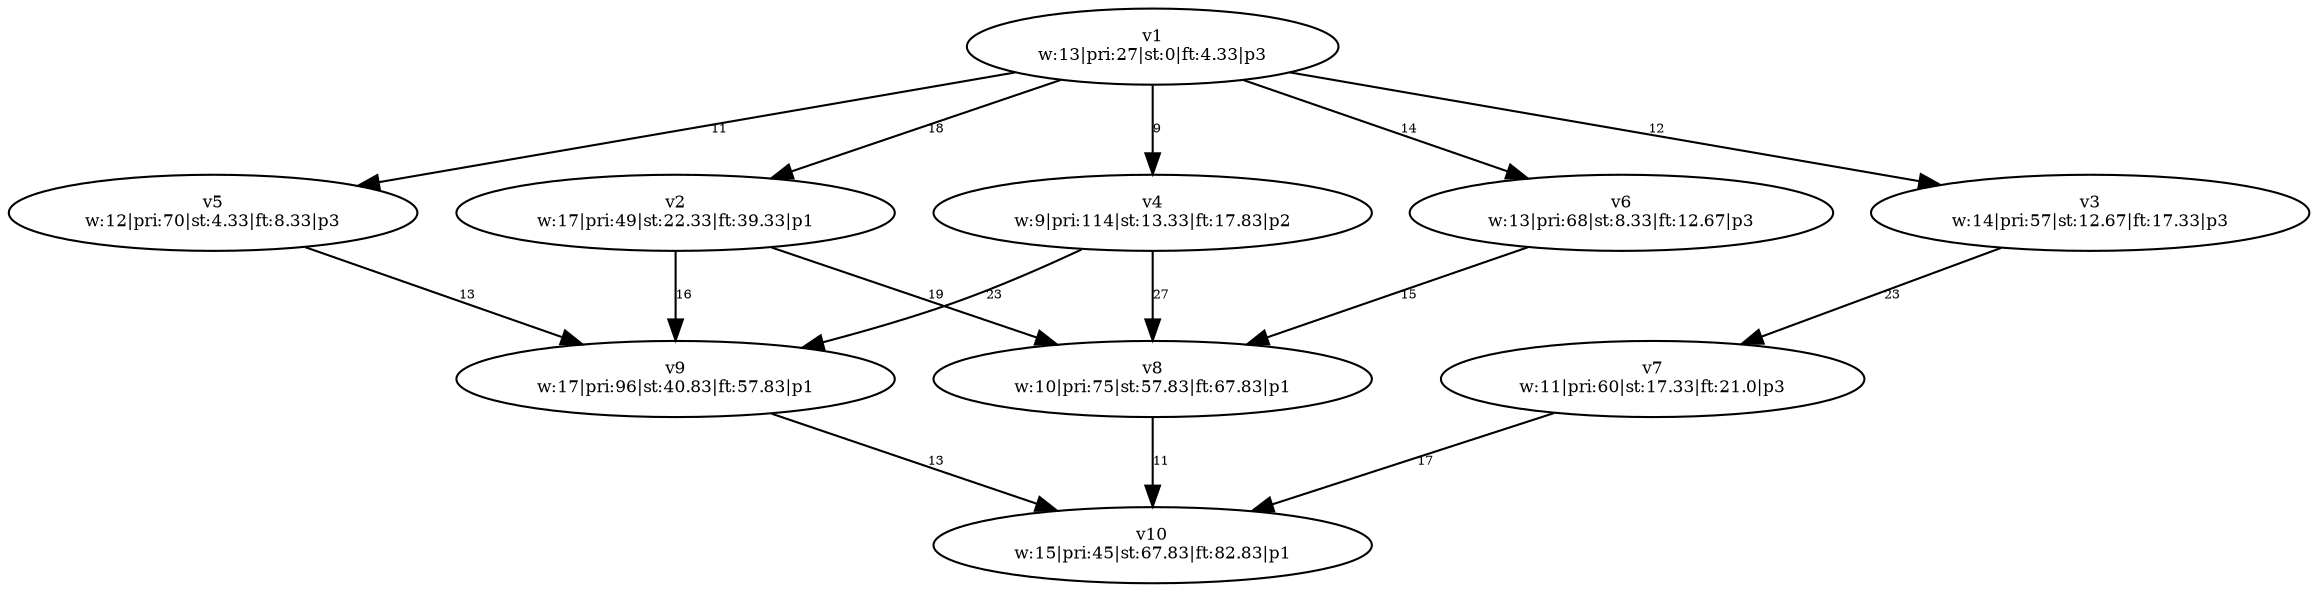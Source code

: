 digraph {
	v1 [label="v1
w:13|pri:27|st:0|ft:4.33|p3" fontsize=8.0]
	v4 [label="v4
w:9|pri:114|st:13.33|ft:17.83|p2" fontsize=8.0]
	v5 [label="v5
w:12|pri:70|st:4.33|ft:8.33|p3" fontsize=8.0]
	v6 [label="v6
w:13|pri:68|st:8.33|ft:12.67|p3" fontsize=8.0]
	v3 [label="v3
w:14|pri:57|st:12.67|ft:17.33|p3" fontsize=8.0]
	v2 [label="v2
w:17|pri:49|st:22.33|ft:39.33|p1" fontsize=8.0]
	v9 [label="v9
w:17|pri:96|st:40.83|ft:57.83|p1" fontsize=8.0]
	v8 [label="v8
w:10|pri:75|st:57.83|ft:67.83|p1" fontsize=8.0]
	v7 [label="v7
w:11|pri:60|st:17.33|ft:21.0|p3" fontsize=8.0]
	v10 [label="v10
w:15|pri:45|st:67.83|ft:82.83|p1" fontsize=8.0]
	v1 -> v2 [label=18 constraint=true fontsize=6.0]
	v1 -> v3 [label=12 constraint=true fontsize=6.0]
	v1 -> v4 [label=9 constraint=true fontsize=6.0]
	v1 -> v5 [label=11 constraint=true fontsize=6.0]
	v1 -> v6 [label=14 constraint=true fontsize=6.0]
	v2 -> v8 [label=19 constraint=true fontsize=6.0]
	v2 -> v9 [label=16 constraint=true fontsize=6.0]
	v3 -> v7 [label=23 constraint=true fontsize=6.0]
	v4 -> v8 [label=27 constraint=true fontsize=6.0]
	v4 -> v9 [label=23 constraint=true fontsize=6.0]
	v5 -> v9 [label=13 constraint=true fontsize=6.0]
	v6 -> v8 [label=15 constraint=true fontsize=6.0]
	v7 -> v10 [label=17 constraint=true fontsize=6.0]
	v8 -> v10 [label=11 constraint=true fontsize=6.0]
	v9 -> v10 [label=13 constraint=true fontsize=6.0]
}
